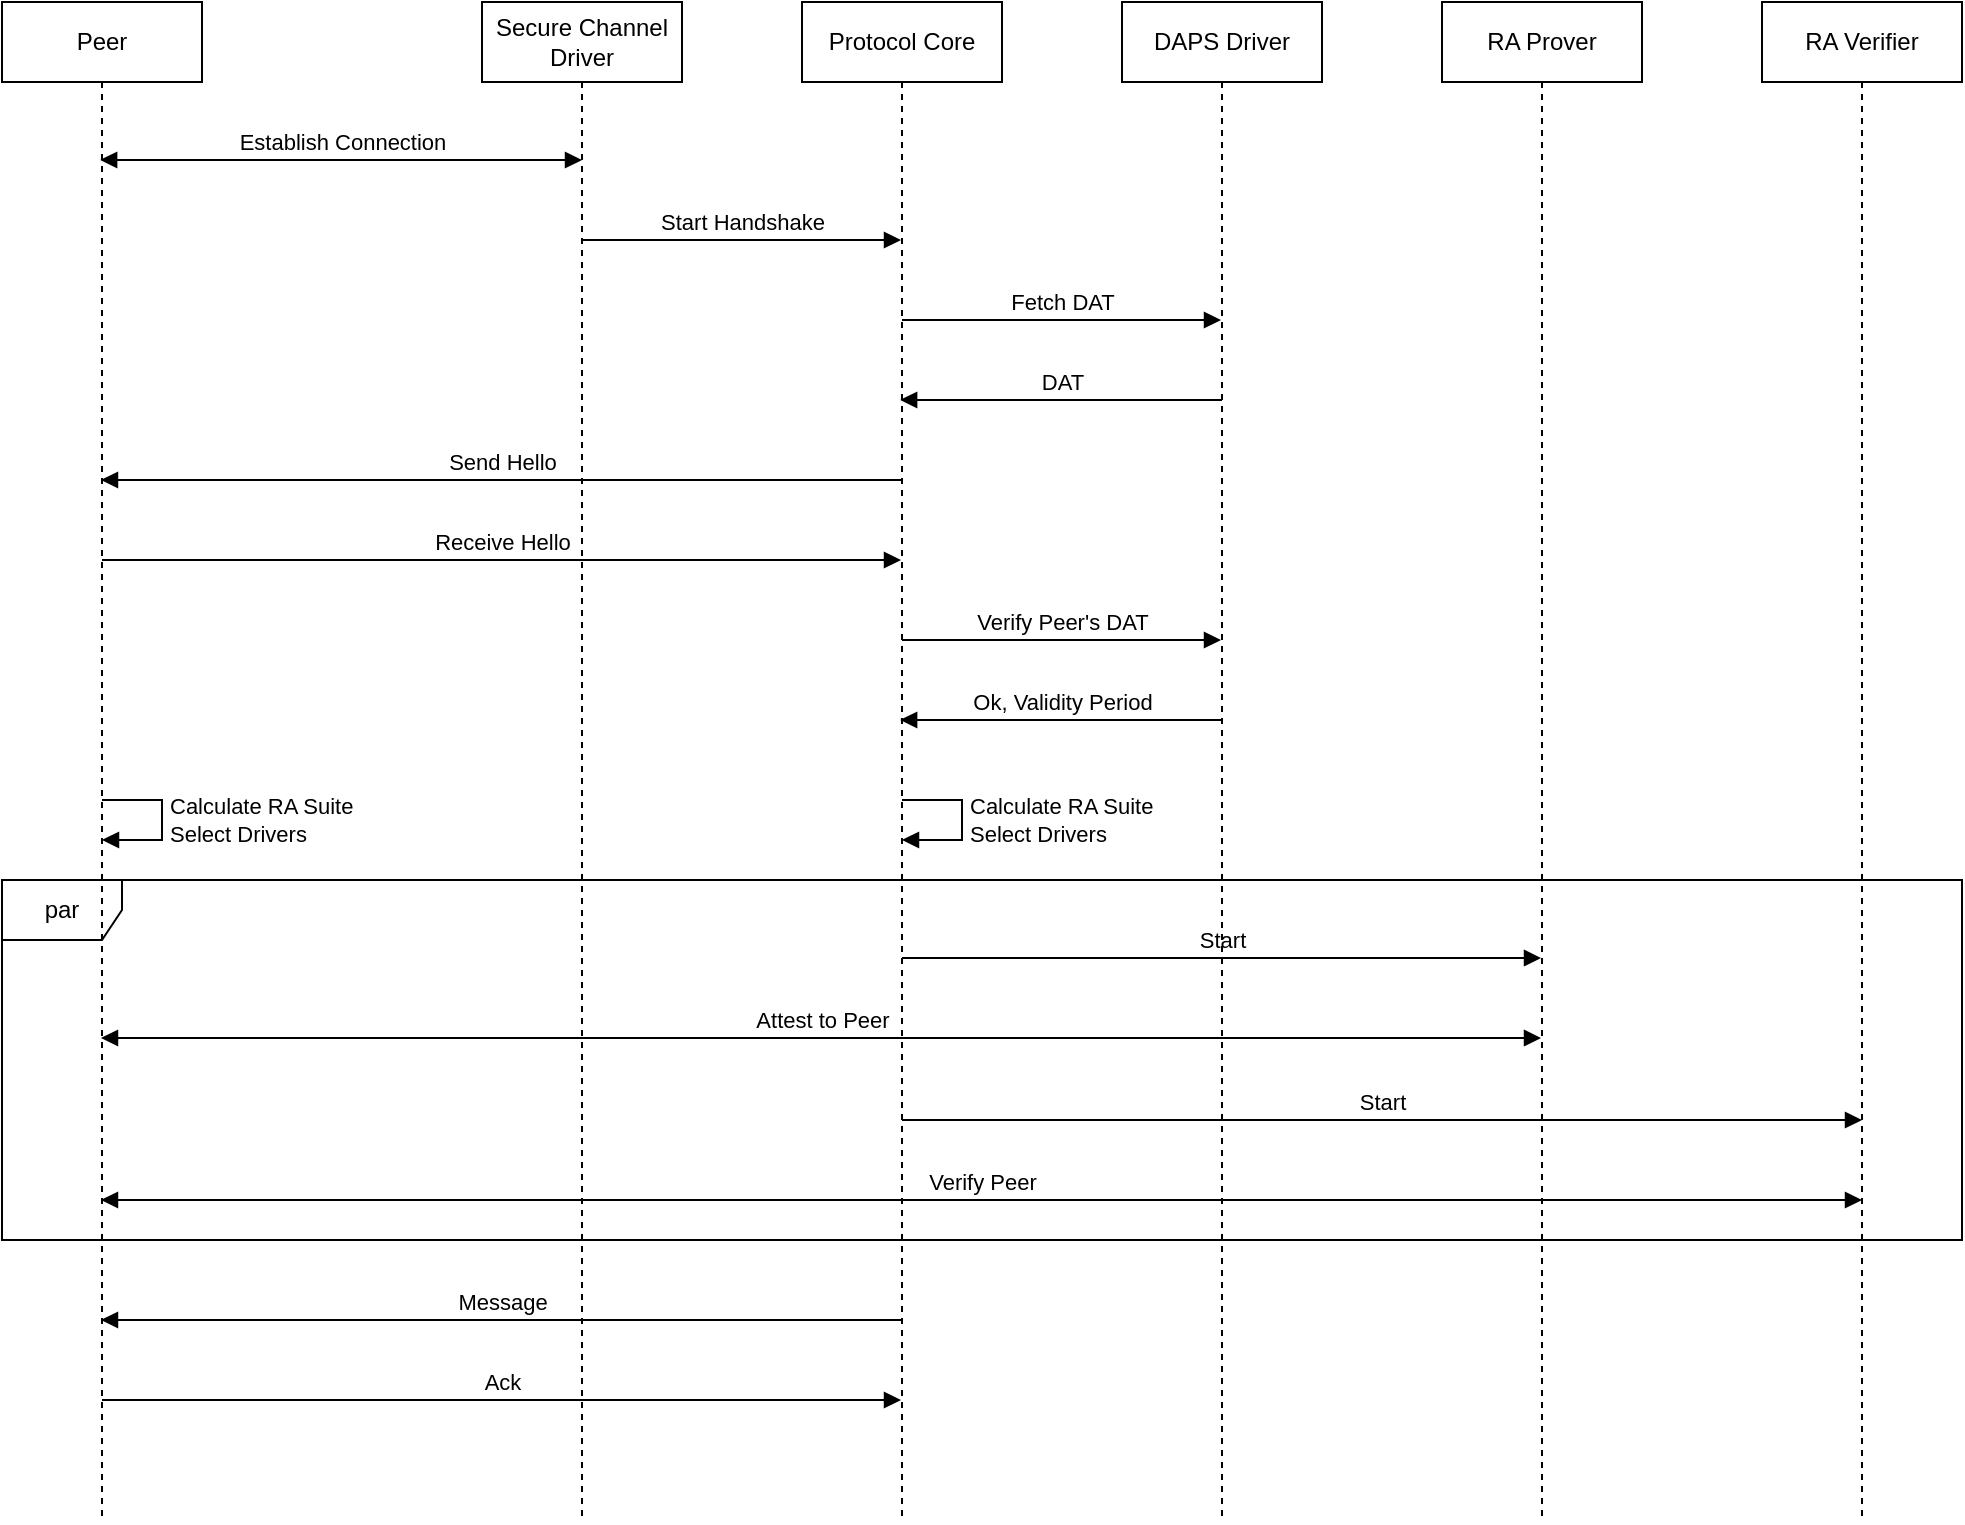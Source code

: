<mxfile version="20.0.1" type="device"><diagram id="KkpmdSMN04STXfgYiuPq" name="Page-1"><mxGraphModel dx="1483" dy="827" grid="1" gridSize="10" guides="1" tooltips="1" connect="0" arrows="0" fold="1" page="1" pageScale="1" pageWidth="850" pageHeight="1100" math="0" shadow="0"><root><mxCell id="0"/><mxCell id="1" parent="0"/><mxCell id="x61E03JZTRMRiCpo66aQ-17" value="par" style="shape=umlFrame;whiteSpace=wrap;labelBackgroundColor=default;container=0;html=1;" parent="1" vertex="1"><mxGeometry x="20" y="479" width="980" height="180" as="geometry"/></mxCell><mxCell id="x61E03JZTRMRiCpo66aQ-1" value="Secure Channel Driver" style="shape=umlLifeline;perimeter=lifelinePerimeter;whiteSpace=wrap;container=0;collapsible=0;recursiveResize=0;outlineConnect=0;labelBackgroundColor=default;html=1;" parent="1" vertex="1"><mxGeometry x="260" y="40" width="100" height="760" as="geometry"/></mxCell><mxCell id="x61E03JZTRMRiCpo66aQ-2" value="Protocol Core" style="shape=umlLifeline;perimeter=lifelinePerimeter;whiteSpace=wrap;container=0;collapsible=0;recursiveResize=0;outlineConnect=0;labelBackgroundColor=default;html=1;" parent="1" vertex="1"><mxGeometry x="420" y="40" width="100" height="760" as="geometry"/></mxCell><mxCell id="x61E03JZTRMRiCpo66aQ-3" value="RA Prover" style="shape=umlLifeline;perimeter=lifelinePerimeter;whiteSpace=wrap;container=0;collapsible=0;recursiveResize=0;outlineConnect=0;labelBackgroundColor=default;html=1;" parent="1" vertex="1"><mxGeometry x="740" y="40" width="100" height="760" as="geometry"/></mxCell><mxCell id="x61E03JZTRMRiCpo66aQ-5" value="Peer" style="shape=umlLifeline;perimeter=lifelinePerimeter;whiteSpace=wrap;container=0;collapsible=0;recursiveResize=0;outlineConnect=0;labelBackgroundColor=default;html=1;" parent="1" vertex="1"><mxGeometry x="20" y="40" width="100" height="760" as="geometry"/></mxCell><mxCell id="x61E03JZTRMRiCpo66aQ-6" value="Establish Connection" style="verticalAlign=bottom;endArrow=block;rounded=0;startArrow=block;startFill=1;labelBackgroundColor=default;html=1;" parent="1" edge="1"><mxGeometry width="80" relative="1" as="geometry"><mxPoint x="69.071" y="119" as="sourcePoint"/><mxPoint x="310" y="119" as="targetPoint"/></mxGeometry></mxCell><mxCell id="x61E03JZTRMRiCpo66aQ-15" value="RA Verifier" style="shape=umlLifeline;perimeter=lifelinePerimeter;whiteSpace=wrap;container=0;collapsible=0;recursiveResize=0;outlineConnect=0;labelBackgroundColor=default;html=1;" parent="1" vertex="1"><mxGeometry x="900" y="40" width="100" height="760" as="geometry"/></mxCell><mxCell id="x61E03JZTRMRiCpo66aQ-18" value="Start" style="verticalAlign=bottom;endArrow=block;rounded=0;labelBackgroundColor=default;html=1;" parent="1" edge="1"><mxGeometry width="80" relative="1" as="geometry"><mxPoint x="470" y="518" as="sourcePoint"/><mxPoint x="789.5" y="518" as="targetPoint"/></mxGeometry></mxCell><mxCell id="x61E03JZTRMRiCpo66aQ-20" value="Attest to Peer" style="verticalAlign=bottom;endArrow=block;rounded=0;startArrow=block;startFill=1;labelBackgroundColor=default;html=1;" parent="1" edge="1"><mxGeometry width="80" relative="1" as="geometry"><mxPoint x="789.5" y="558" as="sourcePoint"/><mxPoint x="69.5" y="558" as="targetPoint"/></mxGeometry></mxCell><mxCell id="YQAzWdV4n8dUWwcXySrn-2" value="Message" style="verticalAlign=bottom;endArrow=block;rounded=0;html=1;" edge="1" parent="1"><mxGeometry width="80" relative="1" as="geometry"><mxPoint x="470" y="699" as="sourcePoint"/><mxPoint x="69.5" y="699" as="targetPoint"/></mxGeometry></mxCell><mxCell id="YQAzWdV4n8dUWwcXySrn-4" value="DAPS Driver" style="shape=umlLifeline;perimeter=lifelinePerimeter;whiteSpace=wrap;container=0;collapsible=0;recursiveResize=0;outlineConnect=0;labelBackgroundColor=default;html=1;" vertex="1" parent="1"><mxGeometry x="580" y="40" width="100" height="760" as="geometry"/></mxCell><mxCell id="x61E03JZTRMRiCpo66aQ-12" value="Receive Hello" style="verticalAlign=bottom;endArrow=block;rounded=0;labelBackgroundColor=default;html=1;" parent="1" edge="1"><mxGeometry width="80" relative="1" as="geometry"><mxPoint x="70" y="319" as="sourcePoint"/><mxPoint x="469.5" y="319" as="targetPoint"/></mxGeometry></mxCell><mxCell id="x61E03JZTRMRiCpo66aQ-16" value="Calculate RA Suite&lt;br&gt;Select Drivers" style="edgeStyle=orthogonalEdgeStyle;align=left;spacingLeft=2;endArrow=block;rounded=0;labelBackgroundColor=default;html=1;" parent="1" edge="1"><mxGeometry relative="1" as="geometry"><mxPoint x="70" y="439" as="sourcePoint"/><Array as="points"><mxPoint x="100" y="439"/></Array><mxPoint x="70" y="459" as="targetPoint"/></mxGeometry></mxCell><mxCell id="YQAzWdV4n8dUWwcXySrn-3" value="Ack" style="verticalAlign=bottom;endArrow=block;rounded=0;html=1;" edge="1" parent="1"><mxGeometry width="80" relative="1" as="geometry"><mxPoint x="70" y="739" as="sourcePoint"/><mxPoint x="469.5" y="739" as="targetPoint"/></mxGeometry></mxCell><mxCell id="x61E03JZTRMRiCpo66aQ-10" value="Start Handshake" style="verticalAlign=bottom;endArrow=block;rounded=0;labelBackgroundColor=default;html=1;" parent="1" edge="1"><mxGeometry width="80" relative="1" as="geometry"><mxPoint x="310" y="159" as="sourcePoint"/><mxPoint x="469.5" y="159" as="targetPoint"/></mxGeometry></mxCell><mxCell id="x61E03JZTRMRiCpo66aQ-11" value="Send Hello" style="verticalAlign=bottom;endArrow=block;rounded=0;labelBackgroundColor=default;html=1;" parent="1" edge="1"><mxGeometry width="80" relative="1" as="geometry"><mxPoint x="470" y="279" as="sourcePoint"/><mxPoint x="69.5" y="279" as="targetPoint"/></mxGeometry></mxCell><mxCell id="x61E03JZTRMRiCpo66aQ-14" value="Calculate RA Suite&lt;br&gt;Select Drivers" style="edgeStyle=orthogonalEdgeStyle;align=left;spacingLeft=2;endArrow=block;rounded=0;labelBackgroundColor=default;html=1;" parent="1" edge="1"><mxGeometry relative="1" as="geometry"><mxPoint x="470" y="439" as="sourcePoint"/><Array as="points"><mxPoint x="500" y="439"/></Array><mxPoint x="470" y="459" as="targetPoint"/></mxGeometry></mxCell><mxCell id="x61E03JZTRMRiCpo66aQ-22" value="Start" style="verticalAlign=bottom;endArrow=block;rounded=0;labelBackgroundColor=default;labelBorderColor=none;html=1;" parent="1" edge="1"><mxGeometry width="80" relative="1" as="geometry"><mxPoint x="470" y="599" as="sourcePoint"/><mxPoint x="950" y="599" as="targetPoint"/></mxGeometry></mxCell><mxCell id="YQAzWdV4n8dUWwcXySrn-8" value="Fetch DAT" style="verticalAlign=bottom;endArrow=block;rounded=0;labelBackgroundColor=#FFFFFF;html=1;" edge="1" parent="1"><mxGeometry width="80" relative="1" as="geometry"><mxPoint x="470" y="199" as="sourcePoint"/><mxPoint x="629.5" y="199" as="targetPoint"/></mxGeometry></mxCell><mxCell id="x61E03JZTRMRiCpo66aQ-23" value="Verify Peer" style="verticalAlign=bottom;endArrow=block;rounded=0;labelBackgroundColor=default;startArrow=block;startFill=1;html=1;" parent="1" edge="1"><mxGeometry width="80" relative="1" as="geometry"><mxPoint x="950" y="639" as="sourcePoint"/><mxPoint x="69.5" y="639" as="targetPoint"/></mxGeometry></mxCell><mxCell id="YQAzWdV4n8dUWwcXySrn-11" value="DAT" style="verticalAlign=bottom;endArrow=block;rounded=0;labelBackgroundColor=#FFFFFF;html=1;" edge="1" parent="1"><mxGeometry width="80" relative="1" as="geometry"><mxPoint x="630" y="239" as="sourcePoint"/><mxPoint x="469.071" y="239" as="targetPoint"/></mxGeometry></mxCell><mxCell id="YQAzWdV4n8dUWwcXySrn-12" value="Verify Peer&amp;#39;s DAT" style="verticalAlign=bottom;endArrow=block;rounded=0;labelBackgroundColor=#FFFFFF;html=1;" edge="1" parent="1"><mxGeometry width="80" relative="1" as="geometry"><mxPoint x="470" y="359" as="sourcePoint"/><mxPoint x="629.5" y="359" as="targetPoint"/></mxGeometry></mxCell><mxCell id="YQAzWdV4n8dUWwcXySrn-13" value="Ok, Validity Period" style="verticalAlign=bottom;endArrow=block;rounded=0;labelBackgroundColor=#FFFFFF;html=1;" edge="1" parent="1"><mxGeometry width="80" relative="1" as="geometry"><mxPoint x="630" y="399" as="sourcePoint"/><mxPoint x="469.071" y="399" as="targetPoint"/></mxGeometry></mxCell></root></mxGraphModel></diagram></mxfile>